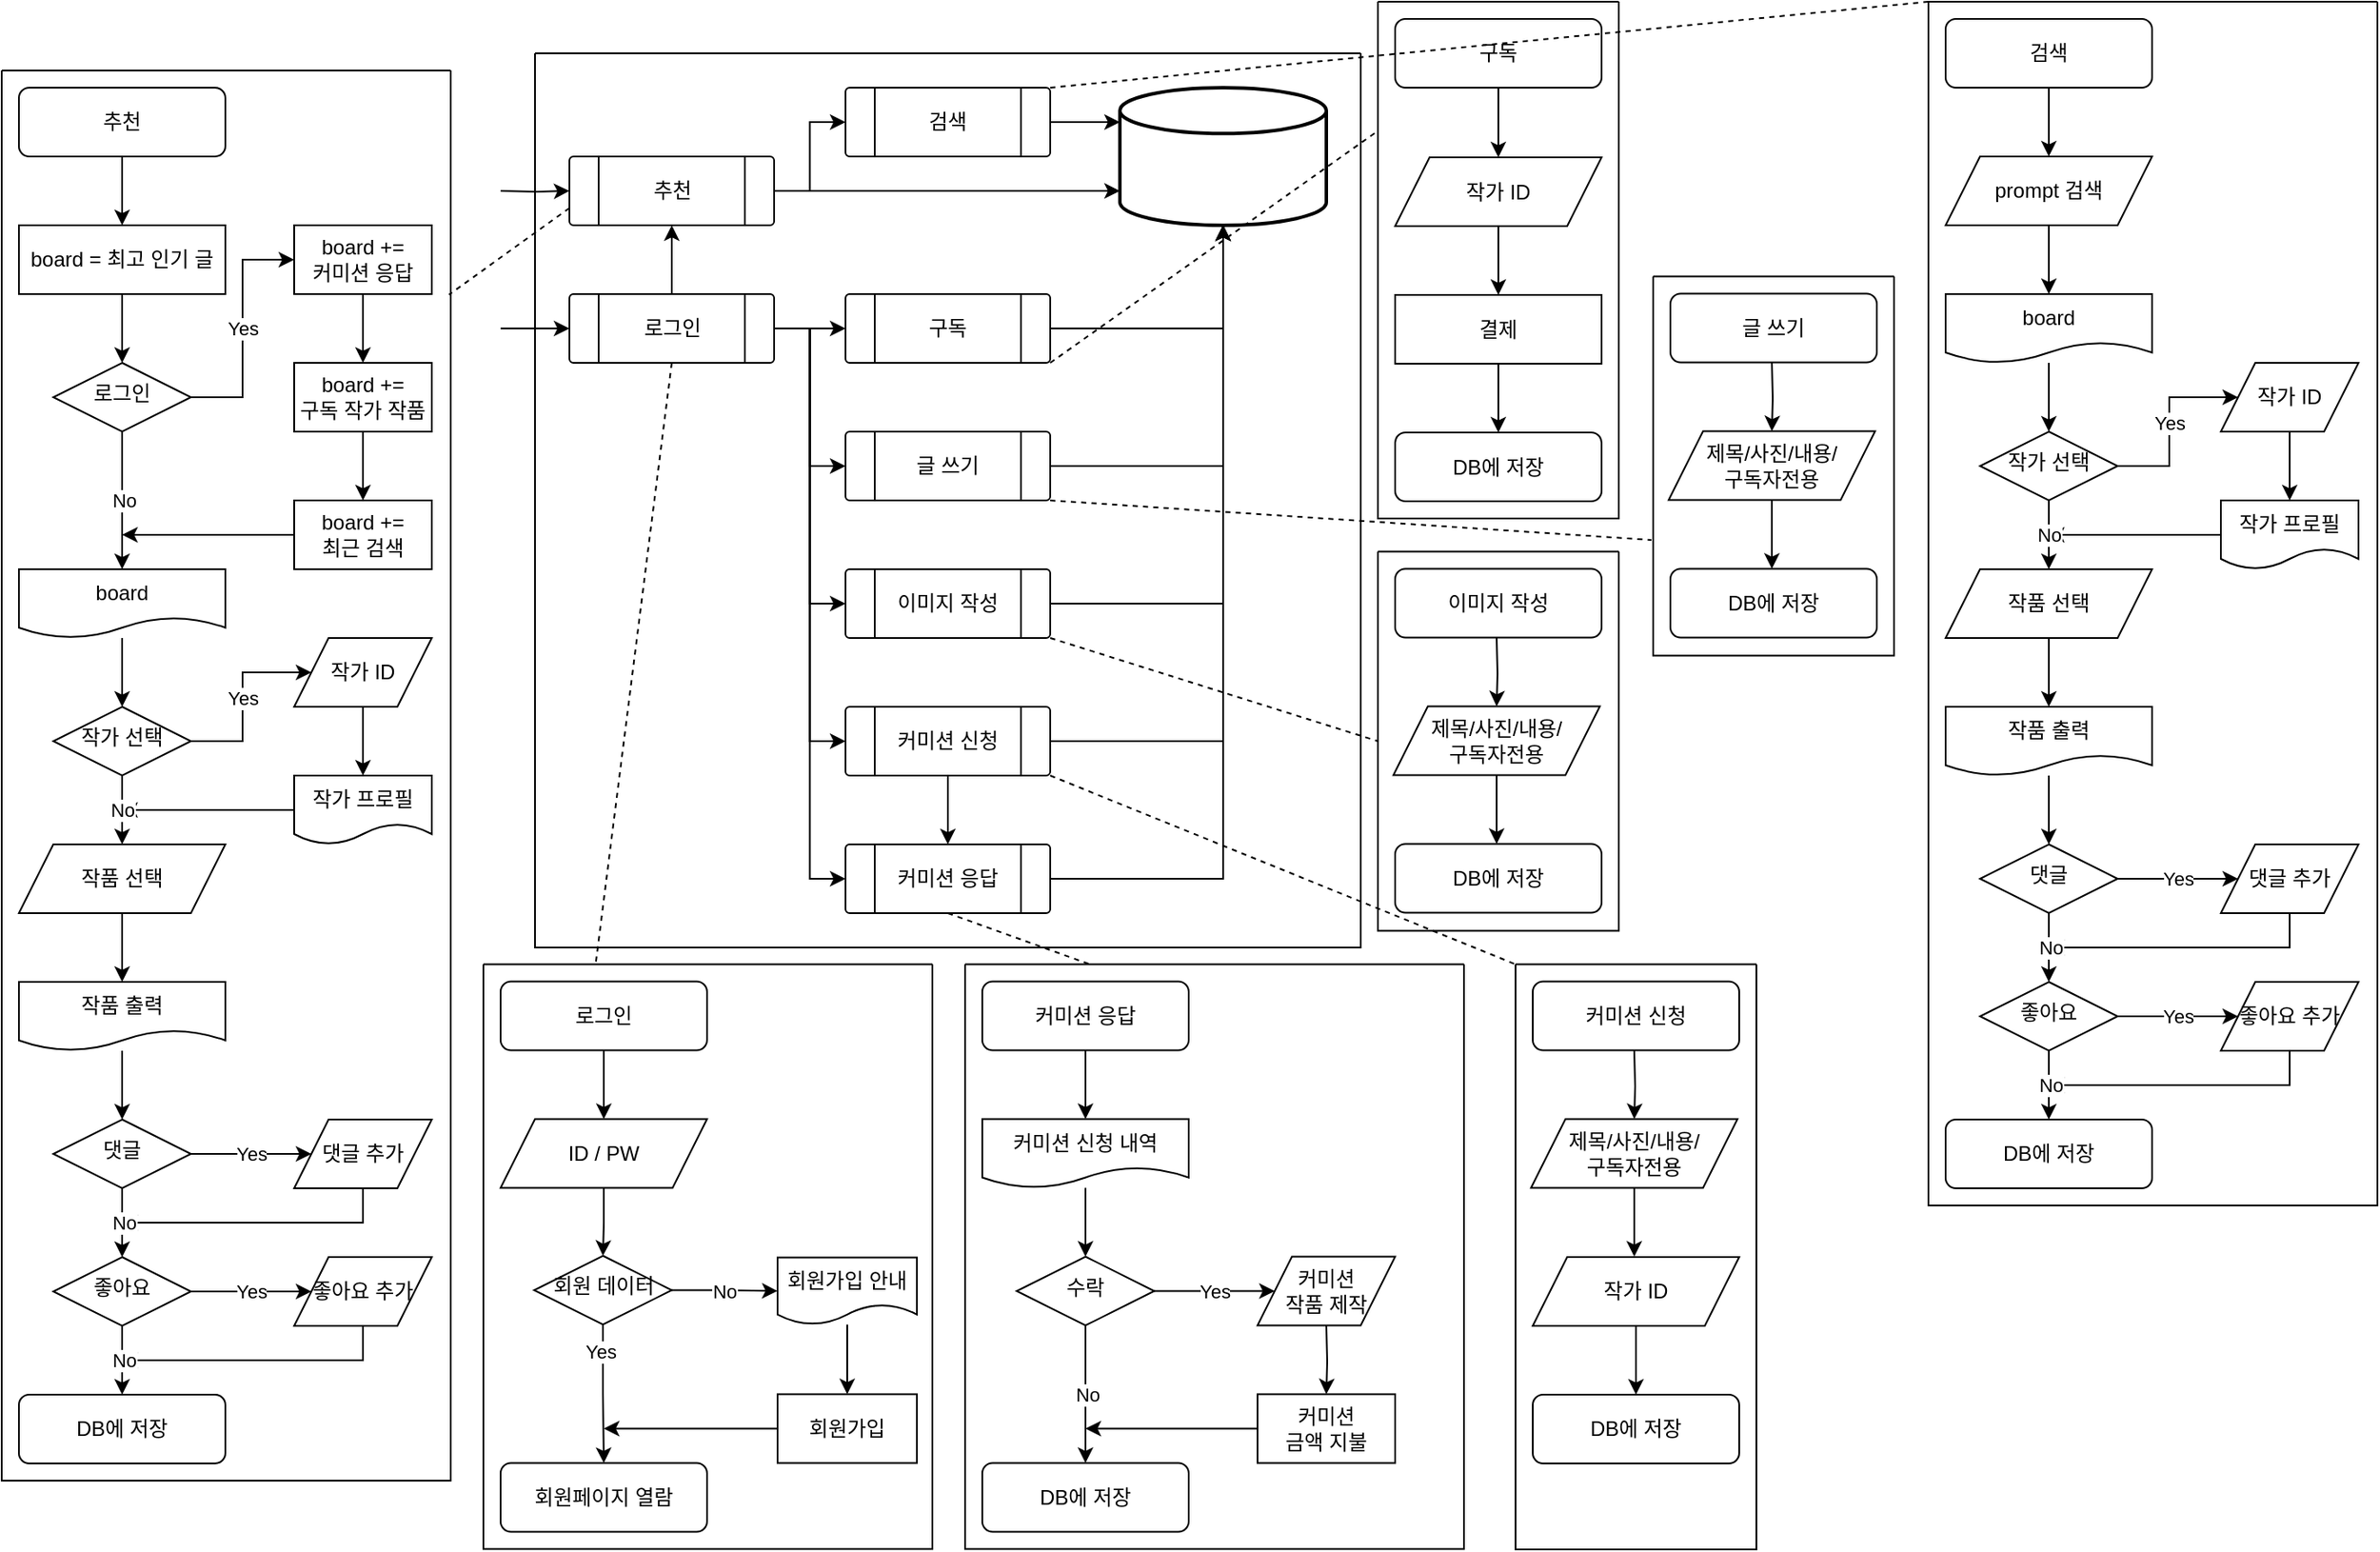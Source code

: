 <mxfile version="21.6.2" type="github">
  <diagram name="Page-1" id="c7558073-3199-34d8-9f00-42111426c3f3">
    <mxGraphModel dx="-404" dy="-124" grid="1" gridSize="10" guides="1" tooltips="1" connect="1" arrows="1" fold="1" page="1" pageScale="1" pageWidth="826" pageHeight="1169" background="none" math="0" shadow="0">
      <root>
        <mxCell id="0" />
        <mxCell id="1" parent="0" />
        <mxCell id="W5FHBdrVrM4bAVWQO_oc-2" value="글 쓰기" style="rounded=1;whiteSpace=wrap;html=1;fontSize=12;glass=0;strokeWidth=1;shadow=0;" vertex="1" parent="1">
          <mxGeometry x="3520" y="1359.75" width="120" height="40" as="geometry" />
        </mxCell>
        <mxCell id="W5FHBdrVrM4bAVWQO_oc-13" value="로그인" style="rounded=1;whiteSpace=wrap;html=1;fontSize=12;glass=0;strokeWidth=1;shadow=0;" vertex="1" parent="1">
          <mxGeometry x="2840" y="1759.75" width="120" height="40" as="geometry" />
        </mxCell>
        <mxCell id="W5FHBdrVrM4bAVWQO_oc-14" style="edgeStyle=orthogonalEdgeStyle;rounded=0;orthogonalLoop=1;jettySize=auto;html=1;entryX=0.5;entryY=0;entryDx=0;entryDy=0;" edge="1" source="W5FHBdrVrM4bAVWQO_oc-17" target="W5FHBdrVrM4bAVWQO_oc-18" parent="1">
          <mxGeometry relative="1" as="geometry">
            <mxPoint x="2890" y="2409.75" as="targetPoint" />
          </mxGeometry>
        </mxCell>
        <mxCell id="W5FHBdrVrM4bAVWQO_oc-15" value="Yes" style="edgeLabel;html=1;align=center;verticalAlign=middle;resizable=0;points=[];" vertex="1" connectable="0" parent="W5FHBdrVrM4bAVWQO_oc-14">
          <mxGeometry x="-0.622" y="-2" relative="1" as="geometry">
            <mxPoint as="offset" />
          </mxGeometry>
        </mxCell>
        <mxCell id="W5FHBdrVrM4bAVWQO_oc-16" value="No" style="edgeStyle=orthogonalEdgeStyle;rounded=0;orthogonalLoop=1;jettySize=auto;html=1;exitX=1;exitY=0.5;exitDx=0;exitDy=0;entryX=0;entryY=0.5;entryDx=0;entryDy=0;" edge="1" source="W5FHBdrVrM4bAVWQO_oc-17" target="W5FHBdrVrM4bAVWQO_oc-26" parent="1">
          <mxGeometry relative="1" as="geometry" />
        </mxCell>
        <mxCell id="W5FHBdrVrM4bAVWQO_oc-17" value="회원 데이터" style="rhombus;whiteSpace=wrap;html=1;shadow=0;fontFamily=Helvetica;fontSize=12;align=center;strokeWidth=1;spacing=6;spacingTop=-4;" vertex="1" parent="1">
          <mxGeometry x="2859.5" y="1919.25" width="80" height="40" as="geometry" />
        </mxCell>
        <mxCell id="W5FHBdrVrM4bAVWQO_oc-18" value="회원페이지 열람" style="rounded=1;whiteSpace=wrap;html=1;fontSize=12;glass=0;strokeWidth=1;shadow=0;" vertex="1" parent="1">
          <mxGeometry x="2840" y="2039.75" width="120" height="40" as="geometry" />
        </mxCell>
        <mxCell id="W5FHBdrVrM4bAVWQO_oc-19" style="edgeStyle=orthogonalEdgeStyle;rounded=0;orthogonalLoop=1;jettySize=auto;html=1;entryX=0.5;entryY=0;entryDx=0;entryDy=0;exitX=0.5;exitY=1;exitDx=0;exitDy=0;" edge="1" source="W5FHBdrVrM4bAVWQO_oc-13" target="W5FHBdrVrM4bAVWQO_oc-21" parent="1">
          <mxGeometry relative="1" as="geometry">
            <mxPoint x="2900" y="1873.75" as="sourcePoint" />
          </mxGeometry>
        </mxCell>
        <mxCell id="W5FHBdrVrM4bAVWQO_oc-20" style="edgeStyle=orthogonalEdgeStyle;rounded=0;orthogonalLoop=1;jettySize=auto;html=1;entryX=0.5;entryY=0;entryDx=0;entryDy=0;" edge="1" source="W5FHBdrVrM4bAVWQO_oc-21" target="W5FHBdrVrM4bAVWQO_oc-17" parent="1">
          <mxGeometry relative="1" as="geometry" />
        </mxCell>
        <mxCell id="W5FHBdrVrM4bAVWQO_oc-21" value="ID / PW" style="shape=parallelogram;perimeter=parallelogramPerimeter;whiteSpace=wrap;html=1;fixedSize=1;" vertex="1" parent="1">
          <mxGeometry x="2840" y="1839.75" width="120" height="40" as="geometry" />
        </mxCell>
        <mxCell id="W5FHBdrVrM4bAVWQO_oc-22" style="edgeStyle=orthogonalEdgeStyle;rounded=0;orthogonalLoop=1;jettySize=auto;html=1;" edge="1" source="W5FHBdrVrM4bAVWQO_oc-23" parent="1">
          <mxGeometry relative="1" as="geometry">
            <mxPoint x="2900" y="2019.75" as="targetPoint" />
          </mxGeometry>
        </mxCell>
        <mxCell id="W5FHBdrVrM4bAVWQO_oc-23" value="회원가입" style="rounded=0;whiteSpace=wrap;html=1;" vertex="1" parent="1">
          <mxGeometry x="3001" y="1999.75" width="81" height="40" as="geometry" />
        </mxCell>
        <mxCell id="W5FHBdrVrM4bAVWQO_oc-25" style="edgeStyle=orthogonalEdgeStyle;rounded=0;orthogonalLoop=1;jettySize=auto;html=1;entryX=0.5;entryY=0;entryDx=0;entryDy=0;" edge="1" source="W5FHBdrVrM4bAVWQO_oc-26" target="W5FHBdrVrM4bAVWQO_oc-23" parent="1">
          <mxGeometry relative="1" as="geometry" />
        </mxCell>
        <mxCell id="W5FHBdrVrM4bAVWQO_oc-26" value="회원가입 안내" style="shape=document;whiteSpace=wrap;html=1;boundedLbl=1;" vertex="1" parent="1">
          <mxGeometry x="3001" y="1920.25" width="81" height="39" as="geometry" />
        </mxCell>
        <mxCell id="W5FHBdrVrM4bAVWQO_oc-27" style="edgeStyle=orthogonalEdgeStyle;rounded=0;orthogonalLoop=1;jettySize=auto;html=1;" edge="1" source="W5FHBdrVrM4bAVWQO_oc-28" parent="1">
          <mxGeometry relative="1" as="geometry">
            <mxPoint x="3180" y="1839.75" as="targetPoint" />
          </mxGeometry>
        </mxCell>
        <mxCell id="W5FHBdrVrM4bAVWQO_oc-28" value="커미션 응답" style="rounded=1;whiteSpace=wrap;html=1;fontSize=12;glass=0;strokeWidth=1;shadow=0;" vertex="1" parent="1">
          <mxGeometry x="3120" y="1759.75" width="120" height="40" as="geometry" />
        </mxCell>
        <mxCell id="W5FHBdrVrM4bAVWQO_oc-39" value="" style="swimlane;whiteSpace=wrap;html=1;startSize=0;" vertex="1" parent="1">
          <mxGeometry x="3510" y="1349.75" width="140" height="220.5" as="geometry" />
        </mxCell>
        <mxCell id="W5FHBdrVrM4bAVWQO_oc-7" style="edgeStyle=orthogonalEdgeStyle;rounded=0;orthogonalLoop=1;jettySize=auto;html=1;entryX=0.5;entryY=0;entryDx=0;entryDy=0;" edge="1" target="W5FHBdrVrM4bAVWQO_oc-9" parent="W5FHBdrVrM4bAVWQO_oc-39">
          <mxGeometry relative="1" as="geometry">
            <mxPoint x="69" y="50" as="sourcePoint" />
          </mxGeometry>
        </mxCell>
        <mxCell id="W5FHBdrVrM4bAVWQO_oc-8" style="edgeStyle=orthogonalEdgeStyle;rounded=0;orthogonalLoop=1;jettySize=auto;html=1;entryX=0.5;entryY=0;entryDx=0;entryDy=0;" edge="1" source="W5FHBdrVrM4bAVWQO_oc-9" parent="W5FHBdrVrM4bAVWQO_oc-39">
          <mxGeometry relative="1" as="geometry">
            <mxPoint x="69" y="170" as="targetPoint" />
          </mxGeometry>
        </mxCell>
        <mxCell id="W5FHBdrVrM4bAVWQO_oc-9" value="제목/사진/내용/&lt;br&gt;구독자전용" style="shape=parallelogram;perimeter=parallelogramPerimeter;whiteSpace=wrap;html=1;fixedSize=1;" vertex="1" parent="W5FHBdrVrM4bAVWQO_oc-39">
          <mxGeometry x="9" y="90" width="120" height="40" as="geometry" />
        </mxCell>
        <mxCell id="W5FHBdrVrM4bAVWQO_oc-6" value="DB에 저장" style="rounded=1;whiteSpace=wrap;html=1;fontSize=12;glass=0;strokeWidth=1;shadow=0;" vertex="1" parent="W5FHBdrVrM4bAVWQO_oc-39">
          <mxGeometry x="10" y="170" width="120" height="40" as="geometry" />
        </mxCell>
        <mxCell id="W5FHBdrVrM4bAVWQO_oc-41" value="" style="swimlane;whiteSpace=wrap;html=1;startSize=0;" vertex="1" parent="1">
          <mxGeometry x="2830" y="1749.75" width="261" height="340" as="geometry" />
        </mxCell>
        <mxCell id="W5FHBdrVrM4bAVWQO_oc-42" value="" style="swimlane;startSize=0;" vertex="1" parent="1">
          <mxGeometry x="3110" y="1749.75" width="290" height="340" as="geometry" />
        </mxCell>
        <mxCell id="W5FHBdrVrM4bAVWQO_oc-31" value="커미션 신청 내역" style="shape=document;whiteSpace=wrap;html=1;boundedLbl=1;" vertex="1" parent="W5FHBdrVrM4bAVWQO_oc-42">
          <mxGeometry x="10" y="90" width="120" height="40" as="geometry" />
        </mxCell>
        <mxCell id="W5FHBdrVrM4bAVWQO_oc-32" value="Yes" style="edgeStyle=orthogonalEdgeStyle;rounded=0;orthogonalLoop=1;jettySize=auto;html=1;entryX=0;entryY=0.5;entryDx=0;entryDy=0;" edge="1" source="W5FHBdrVrM4bAVWQO_oc-34" parent="W5FHBdrVrM4bAVWQO_oc-42" target="W5FHBdrVrM4bAVWQO_oc-186">
          <mxGeometry relative="1" as="geometry">
            <mxPoint x="170" y="190" as="targetPoint" />
          </mxGeometry>
        </mxCell>
        <mxCell id="W5FHBdrVrM4bAVWQO_oc-33" value="No" style="edgeStyle=orthogonalEdgeStyle;rounded=0;orthogonalLoop=1;jettySize=auto;html=1;entryX=0.5;entryY=0;entryDx=0;entryDy=0;" edge="1" source="W5FHBdrVrM4bAVWQO_oc-34" parent="W5FHBdrVrM4bAVWQO_oc-42">
          <mxGeometry relative="1" as="geometry">
            <mxPoint x="70" y="290" as="targetPoint" />
          </mxGeometry>
        </mxCell>
        <mxCell id="W5FHBdrVrM4bAVWQO_oc-34" value="수락" style="rhombus;whiteSpace=wrap;html=1;shadow=0;fontFamily=Helvetica;fontSize=12;align=center;strokeWidth=1;spacing=6;spacingTop=-4;" vertex="1" parent="W5FHBdrVrM4bAVWQO_oc-42">
          <mxGeometry x="30" y="170" width="80" height="40" as="geometry" />
        </mxCell>
        <mxCell id="W5FHBdrVrM4bAVWQO_oc-30" style="edgeStyle=orthogonalEdgeStyle;rounded=0;orthogonalLoop=1;jettySize=auto;html=1;" edge="1" source="W5FHBdrVrM4bAVWQO_oc-31" target="W5FHBdrVrM4bAVWQO_oc-34" parent="W5FHBdrVrM4bAVWQO_oc-42">
          <mxGeometry relative="1" as="geometry" />
        </mxCell>
        <mxCell id="W5FHBdrVrM4bAVWQO_oc-36" style="edgeStyle=orthogonalEdgeStyle;rounded=0;orthogonalLoop=1;jettySize=auto;html=1;" edge="1" source="W5FHBdrVrM4bAVWQO_oc-37" parent="W5FHBdrVrM4bAVWQO_oc-42">
          <mxGeometry relative="1" as="geometry">
            <mxPoint x="70" y="270" as="targetPoint" />
          </mxGeometry>
        </mxCell>
        <mxCell id="W5FHBdrVrM4bAVWQO_oc-37" value="커미션 &lt;br&gt;금액 지불" style="rounded=0;whiteSpace=wrap;html=1;" vertex="1" parent="W5FHBdrVrM4bAVWQO_oc-42">
          <mxGeometry x="170" y="250" width="80" height="40" as="geometry" />
        </mxCell>
        <mxCell id="W5FHBdrVrM4bAVWQO_oc-38" value="DB에 저장" style="rounded=1;whiteSpace=wrap;html=1;fontSize=12;glass=0;strokeWidth=1;shadow=0;" vertex="1" parent="W5FHBdrVrM4bAVWQO_oc-42">
          <mxGeometry x="10" y="290" width="120" height="40" as="geometry" />
        </mxCell>
        <mxCell id="W5FHBdrVrM4bAVWQO_oc-185" style="edgeStyle=orthogonalEdgeStyle;rounded=0;orthogonalLoop=1;jettySize=auto;html=1;entryX=0.5;entryY=0;entryDx=0;entryDy=0;" edge="1" parent="W5FHBdrVrM4bAVWQO_oc-42" target="W5FHBdrVrM4bAVWQO_oc-37">
          <mxGeometry relative="1" as="geometry">
            <mxPoint x="210" y="210" as="sourcePoint" />
          </mxGeometry>
        </mxCell>
        <mxCell id="W5FHBdrVrM4bAVWQO_oc-186" value="커미션 &lt;br&gt;작품 제작" style="shape=parallelogram;perimeter=parallelogramPerimeter;whiteSpace=wrap;html=1;fixedSize=1;" vertex="1" parent="W5FHBdrVrM4bAVWQO_oc-42">
          <mxGeometry x="170" y="170" width="80" height="40" as="geometry" />
        </mxCell>
        <mxCell id="W5FHBdrVrM4bAVWQO_oc-110" value="구독" style="rounded=1;whiteSpace=wrap;html=1;fontSize=12;glass=0;strokeWidth=1;shadow=0;" vertex="1" parent="1">
          <mxGeometry x="3360" y="1200" width="120" height="40" as="geometry" />
        </mxCell>
        <mxCell id="W5FHBdrVrM4bAVWQO_oc-115" style="edgeStyle=orthogonalEdgeStyle;rounded=0;orthogonalLoop=1;jettySize=auto;html=1;entryX=0.5;entryY=0;entryDx=0;entryDy=0;exitX=0.5;exitY=1;exitDx=0;exitDy=0;" edge="1" target="W5FHBdrVrM4bAVWQO_oc-114" parent="1" source="W5FHBdrVrM4bAVWQO_oc-110">
          <mxGeometry relative="1" as="geometry">
            <mxPoint x="3420" y="1320" as="sourcePoint" />
          </mxGeometry>
        </mxCell>
        <mxCell id="W5FHBdrVrM4bAVWQO_oc-118" value="" style="swimlane;whiteSpace=wrap;html=1;startSize=0;" vertex="1" parent="1">
          <mxGeometry x="3350" y="1190" width="140" height="300.5" as="geometry" />
        </mxCell>
        <mxCell id="W5FHBdrVrM4bAVWQO_oc-111" value="DB에 저장" style="rounded=1;whiteSpace=wrap;html=1;fontSize=12;glass=0;strokeWidth=1;shadow=0;" vertex="1" parent="W5FHBdrVrM4bAVWQO_oc-118">
          <mxGeometry x="10" y="250.5" width="120" height="40" as="geometry" />
        </mxCell>
        <mxCell id="W5FHBdrVrM4bAVWQO_oc-113" style="edgeStyle=orthogonalEdgeStyle;rounded=0;orthogonalLoop=1;jettySize=auto;html=1;entryX=0.5;entryY=0;entryDx=0;entryDy=0;" edge="1" source="W5FHBdrVrM4bAVWQO_oc-114" parent="W5FHBdrVrM4bAVWQO_oc-118">
          <mxGeometry relative="1" as="geometry">
            <mxPoint x="70" y="170.5" as="targetPoint" />
          </mxGeometry>
        </mxCell>
        <mxCell id="W5FHBdrVrM4bAVWQO_oc-114" value="작가 ID" style="shape=parallelogram;perimeter=parallelogramPerimeter;whiteSpace=wrap;html=1;fixedSize=1;" vertex="1" parent="W5FHBdrVrM4bAVWQO_oc-118">
          <mxGeometry x="10" y="90.5" width="120" height="40" as="geometry" />
        </mxCell>
        <mxCell id="W5FHBdrVrM4bAVWQO_oc-116" style="edgeStyle=orthogonalEdgeStyle;rounded=0;orthogonalLoop=1;jettySize=auto;html=1;" edge="1" source="W5FHBdrVrM4bAVWQO_oc-117" target="W5FHBdrVrM4bAVWQO_oc-111" parent="W5FHBdrVrM4bAVWQO_oc-118">
          <mxGeometry relative="1" as="geometry" />
        </mxCell>
        <mxCell id="W5FHBdrVrM4bAVWQO_oc-117" value="결제" style="rounded=0;whiteSpace=wrap;html=1;" vertex="1" parent="W5FHBdrVrM4bAVWQO_oc-118">
          <mxGeometry x="10" y="170.5" width="120" height="40" as="geometry" />
        </mxCell>
        <mxCell id="W5FHBdrVrM4bAVWQO_oc-135" value="" style="swimlane;startSize=0;" vertex="1" parent="1">
          <mxGeometry x="2860" y="1220" width="480" height="520" as="geometry" />
        </mxCell>
        <mxCell id="W5FHBdrVrM4bAVWQO_oc-126" value="커미션 응답" style="verticalLabelPosition=middle;verticalAlign=middle;html=1;shape=process;whiteSpace=wrap;rounded=1;size=0.14;arcSize=6;labelPosition=center;align=center;" vertex="1" parent="W5FHBdrVrM4bAVWQO_oc-135">
          <mxGeometry x="180.5" y="460" width="119" height="40" as="geometry" />
        </mxCell>
        <mxCell id="W5FHBdrVrM4bAVWQO_oc-163" style="edgeStyle=orthogonalEdgeStyle;rounded=0;orthogonalLoop=1;jettySize=auto;html=1;entryX=0.5;entryY=0;entryDx=0;entryDy=0;" edge="1" parent="W5FHBdrVrM4bAVWQO_oc-135" source="W5FHBdrVrM4bAVWQO_oc-161" target="W5FHBdrVrM4bAVWQO_oc-126">
          <mxGeometry relative="1" as="geometry" />
        </mxCell>
        <mxCell id="W5FHBdrVrM4bAVWQO_oc-161" value="커미션 신청" style="verticalLabelPosition=middle;verticalAlign=middle;html=1;shape=process;whiteSpace=wrap;rounded=1;size=0.14;arcSize=6;labelPosition=center;align=center;" vertex="1" parent="W5FHBdrVrM4bAVWQO_oc-135">
          <mxGeometry x="180.5" y="380" width="119" height="40" as="geometry" />
        </mxCell>
        <mxCell id="W5FHBdrVrM4bAVWQO_oc-121" value="구독" style="verticalLabelPosition=middle;verticalAlign=middle;html=1;shape=process;whiteSpace=wrap;rounded=1;size=0.14;arcSize=6;labelPosition=center;align=center;" vertex="1" parent="W5FHBdrVrM4bAVWQO_oc-135">
          <mxGeometry x="180.5" y="140" width="119" height="40" as="geometry" />
        </mxCell>
        <mxCell id="W5FHBdrVrM4bAVWQO_oc-124" value="글 쓰기" style="verticalLabelPosition=middle;verticalAlign=middle;html=1;shape=process;whiteSpace=wrap;rounded=1;size=0.14;arcSize=6;labelPosition=center;align=center;" vertex="1" parent="W5FHBdrVrM4bAVWQO_oc-135">
          <mxGeometry x="180.5" y="220" width="119" height="40" as="geometry" />
        </mxCell>
        <mxCell id="W5FHBdrVrM4bAVWQO_oc-172" value="이미지 작성" style="verticalLabelPosition=middle;verticalAlign=middle;html=1;shape=process;whiteSpace=wrap;rounded=1;size=0.14;arcSize=6;labelPosition=center;align=center;" vertex="1" parent="W5FHBdrVrM4bAVWQO_oc-135">
          <mxGeometry x="180.5" y="300" width="119" height="40" as="geometry" />
        </mxCell>
        <mxCell id="W5FHBdrVrM4bAVWQO_oc-133" value="" style="strokeWidth=2;html=1;shape=mxgraph.flowchart.database;whiteSpace=wrap;" vertex="1" parent="W5FHBdrVrM4bAVWQO_oc-135">
          <mxGeometry x="340" y="20" width="120" height="80" as="geometry" />
        </mxCell>
        <mxCell id="W5FHBdrVrM4bAVWQO_oc-120" style="edgeStyle=orthogonalEdgeStyle;rounded=0;orthogonalLoop=1;jettySize=auto;html=1;" edge="1" source="W5FHBdrVrM4bAVWQO_oc-121" target="W5FHBdrVrM4bAVWQO_oc-133" parent="W5FHBdrVrM4bAVWQO_oc-135">
          <mxGeometry relative="1" as="geometry">
            <mxPoint x="520" y="100" as="targetPoint" />
          </mxGeometry>
        </mxCell>
        <mxCell id="W5FHBdrVrM4bAVWQO_oc-164" style="edgeStyle=orthogonalEdgeStyle;rounded=0;orthogonalLoop=1;jettySize=auto;html=1;" edge="1" parent="W5FHBdrVrM4bAVWQO_oc-135" source="W5FHBdrVrM4bAVWQO_oc-161" target="W5FHBdrVrM4bAVWQO_oc-133">
          <mxGeometry relative="1" as="geometry">
            <mxPoint x="520" y="100" as="targetPoint" />
          </mxGeometry>
        </mxCell>
        <mxCell id="W5FHBdrVrM4bAVWQO_oc-174" style="edgeStyle=orthogonalEdgeStyle;rounded=0;orthogonalLoop=1;jettySize=auto;html=1;" edge="1" parent="W5FHBdrVrM4bAVWQO_oc-135" source="W5FHBdrVrM4bAVWQO_oc-172" target="W5FHBdrVrM4bAVWQO_oc-133">
          <mxGeometry relative="1" as="geometry">
            <mxPoint x="520" y="100" as="targetPoint" />
          </mxGeometry>
        </mxCell>
        <mxCell id="W5FHBdrVrM4bAVWQO_oc-123" style="edgeStyle=orthogonalEdgeStyle;rounded=0;orthogonalLoop=1;jettySize=auto;html=1;" edge="1" source="W5FHBdrVrM4bAVWQO_oc-124" parent="W5FHBdrVrM4bAVWQO_oc-135" target="W5FHBdrVrM4bAVWQO_oc-133">
          <mxGeometry relative="1" as="geometry">
            <mxPoint x="520" y="100" as="targetPoint" />
          </mxGeometry>
        </mxCell>
        <mxCell id="W5FHBdrVrM4bAVWQO_oc-125" style="edgeStyle=orthogonalEdgeStyle;rounded=0;orthogonalLoop=1;jettySize=auto;html=1;" edge="1" source="W5FHBdrVrM4bAVWQO_oc-126" parent="W5FHBdrVrM4bAVWQO_oc-135" target="W5FHBdrVrM4bAVWQO_oc-133">
          <mxGeometry relative="1" as="geometry">
            <mxPoint x="520" y="100" as="targetPoint" />
          </mxGeometry>
        </mxCell>
        <mxCell id="W5FHBdrVrM4bAVWQO_oc-109" value="로그인" style="verticalLabelPosition=middle;verticalAlign=middle;html=1;shape=process;whiteSpace=wrap;rounded=1;size=0.14;arcSize=6;labelPosition=center;align=center;" vertex="1" parent="W5FHBdrVrM4bAVWQO_oc-135">
          <mxGeometry x="20" y="140" width="119" height="40" as="geometry" />
        </mxCell>
        <mxCell id="W5FHBdrVrM4bAVWQO_oc-105" style="edgeStyle=orthogonalEdgeStyle;rounded=0;orthogonalLoop=1;jettySize=auto;html=1;entryX=0;entryY=0.5;entryDx=0;entryDy=0;" edge="1" source="W5FHBdrVrM4bAVWQO_oc-109" target="W5FHBdrVrM4bAVWQO_oc-121" parent="W5FHBdrVrM4bAVWQO_oc-135">
          <mxGeometry relative="1" as="geometry" />
        </mxCell>
        <mxCell id="W5FHBdrVrM4bAVWQO_oc-106" style="edgeStyle=orthogonalEdgeStyle;rounded=0;orthogonalLoop=1;jettySize=auto;html=1;entryX=0;entryY=0.5;entryDx=0;entryDy=0;" edge="1" source="W5FHBdrVrM4bAVWQO_oc-109" target="W5FHBdrVrM4bAVWQO_oc-124" parent="W5FHBdrVrM4bAVWQO_oc-135">
          <mxGeometry relative="1" as="geometry" />
        </mxCell>
        <mxCell id="W5FHBdrVrM4bAVWQO_oc-107" style="edgeStyle=orthogonalEdgeStyle;rounded=0;orthogonalLoop=1;jettySize=auto;html=1;entryX=0;entryY=0.5;entryDx=0;entryDy=0;" edge="1" source="W5FHBdrVrM4bAVWQO_oc-109" target="W5FHBdrVrM4bAVWQO_oc-126" parent="W5FHBdrVrM4bAVWQO_oc-135">
          <mxGeometry relative="1" as="geometry" />
        </mxCell>
        <mxCell id="W5FHBdrVrM4bAVWQO_oc-162" style="edgeStyle=orthogonalEdgeStyle;rounded=0;orthogonalLoop=1;jettySize=auto;html=1;entryX=0;entryY=0.5;entryDx=0;entryDy=0;exitX=1;exitY=0.5;exitDx=0;exitDy=0;" edge="1" parent="W5FHBdrVrM4bAVWQO_oc-135" source="W5FHBdrVrM4bAVWQO_oc-109" target="W5FHBdrVrM4bAVWQO_oc-161">
          <mxGeometry relative="1" as="geometry">
            <mxPoint x="149" y="130" as="sourcePoint" />
            <mxPoint x="190" y="210" as="targetPoint" />
          </mxGeometry>
        </mxCell>
        <mxCell id="W5FHBdrVrM4bAVWQO_oc-173" style="edgeStyle=orthogonalEdgeStyle;rounded=0;orthogonalLoop=1;jettySize=auto;html=1;entryX=0;entryY=0.5;entryDx=0;entryDy=0;" edge="1" parent="W5FHBdrVrM4bAVWQO_oc-135" source="W5FHBdrVrM4bAVWQO_oc-109" target="W5FHBdrVrM4bAVWQO_oc-172">
          <mxGeometry relative="1" as="geometry" />
        </mxCell>
        <mxCell id="W5FHBdrVrM4bAVWQO_oc-192" style="edgeStyle=orthogonalEdgeStyle;rounded=0;orthogonalLoop=1;jettySize=auto;html=1;entryX=0;entryY=0.5;entryDx=0;entryDy=0;" edge="1" parent="W5FHBdrVrM4bAVWQO_oc-135" source="W5FHBdrVrM4bAVWQO_oc-128" target="W5FHBdrVrM4bAVWQO_oc-189">
          <mxGeometry relative="1" as="geometry" />
        </mxCell>
        <mxCell id="W5FHBdrVrM4bAVWQO_oc-128" value="추천" style="verticalLabelPosition=middle;verticalAlign=middle;html=1;shape=process;whiteSpace=wrap;rounded=1;size=0.14;arcSize=6;labelPosition=center;align=center;" vertex="1" parent="W5FHBdrVrM4bAVWQO_oc-135">
          <mxGeometry x="20" y="60" width="119" height="40" as="geometry" />
        </mxCell>
        <mxCell id="W5FHBdrVrM4bAVWQO_oc-134" style="edgeStyle=orthogonalEdgeStyle;rounded=0;orthogonalLoop=1;jettySize=auto;html=1;entryX=0;entryY=0.5;entryDx=0;entryDy=0;" edge="1" target="W5FHBdrVrM4bAVWQO_oc-128" parent="W5FHBdrVrM4bAVWQO_oc-135">
          <mxGeometry relative="1" as="geometry">
            <mxPoint x="-20" y="80" as="sourcePoint" />
            <mxPoint x="30" y="170" as="targetPoint" />
          </mxGeometry>
        </mxCell>
        <mxCell id="W5FHBdrVrM4bAVWQO_oc-108" style="edgeStyle=orthogonalEdgeStyle;rounded=0;orthogonalLoop=1;jettySize=auto;html=1;entryX=0.5;entryY=1;entryDx=0;entryDy=0;" edge="1" source="W5FHBdrVrM4bAVWQO_oc-109" target="W5FHBdrVrM4bAVWQO_oc-128" parent="W5FHBdrVrM4bAVWQO_oc-135">
          <mxGeometry relative="1" as="geometry" />
        </mxCell>
        <mxCell id="W5FHBdrVrM4bAVWQO_oc-127" style="edgeStyle=orthogonalEdgeStyle;rounded=0;orthogonalLoop=1;jettySize=auto;html=1;" edge="1" source="W5FHBdrVrM4bAVWQO_oc-128" target="W5FHBdrVrM4bAVWQO_oc-133" parent="W5FHBdrVrM4bAVWQO_oc-135">
          <mxGeometry relative="1" as="geometry">
            <mxPoint x="79.5" y="100" as="sourcePoint" />
            <mxPoint x="460" y="80" as="targetPoint" />
            <Array as="points">
              <mxPoint x="290" y="80" />
              <mxPoint x="290" y="80" />
            </Array>
          </mxGeometry>
        </mxCell>
        <mxCell id="W5FHBdrVrM4bAVWQO_oc-188" style="rounded=0;orthogonalLoop=1;jettySize=auto;html=1;" edge="1" parent="W5FHBdrVrM4bAVWQO_oc-135">
          <mxGeometry relative="1" as="geometry">
            <mxPoint x="-20" y="160" as="sourcePoint" />
            <mxPoint x="20" y="160" as="targetPoint" />
          </mxGeometry>
        </mxCell>
        <mxCell id="W5FHBdrVrM4bAVWQO_oc-191" style="edgeStyle=orthogonalEdgeStyle;rounded=0;orthogonalLoop=1;jettySize=auto;html=1;" edge="1" parent="W5FHBdrVrM4bAVWQO_oc-135" source="W5FHBdrVrM4bAVWQO_oc-189" target="W5FHBdrVrM4bAVWQO_oc-133">
          <mxGeometry relative="1" as="geometry">
            <Array as="points">
              <mxPoint x="420" y="40" />
              <mxPoint x="420" y="40" />
            </Array>
          </mxGeometry>
        </mxCell>
        <mxCell id="W5FHBdrVrM4bAVWQO_oc-189" value="검색" style="verticalLabelPosition=middle;verticalAlign=middle;html=1;shape=process;whiteSpace=wrap;rounded=1;size=0.14;arcSize=6;labelPosition=center;align=center;" vertex="1" parent="W5FHBdrVrM4bAVWQO_oc-135">
          <mxGeometry x="180.5" y="20" width="119" height="40" as="geometry" />
        </mxCell>
        <mxCell id="W5FHBdrVrM4bAVWQO_oc-137" value="" style="endArrow=none;dashed=1;html=1;rounded=0;entryX=0.25;entryY=0;entryDx=0;entryDy=0;exitX=0.5;exitY=1;exitDx=0;exitDy=0;" edge="1" source="W5FHBdrVrM4bAVWQO_oc-109" target="W5FHBdrVrM4bAVWQO_oc-41" parent="1">
          <mxGeometry width="50" height="50" relative="1" as="geometry">
            <mxPoint x="3730" y="1611" as="sourcePoint" />
            <mxPoint x="3000.5" y="1710" as="targetPoint" />
          </mxGeometry>
        </mxCell>
        <mxCell id="W5FHBdrVrM4bAVWQO_oc-138" value="" style="endArrow=none;dashed=1;html=1;rounded=0;entryX=0;entryY=0.25;entryDx=0;entryDy=0;exitX=1;exitY=1;exitDx=0;exitDy=0;" edge="1" source="W5FHBdrVrM4bAVWQO_oc-121" target="W5FHBdrVrM4bAVWQO_oc-118" parent="1">
          <mxGeometry width="50" height="50" relative="1" as="geometry">
            <mxPoint x="3269" y="1711" as="sourcePoint" />
            <mxPoint x="3311" y="1560" as="targetPoint" />
          </mxGeometry>
        </mxCell>
        <mxCell id="W5FHBdrVrM4bAVWQO_oc-139" value="" style="endArrow=none;dashed=1;html=1;rounded=0;entryX=0.25;entryY=0;entryDx=0;entryDy=0;exitX=0.5;exitY=1;exitDx=0;exitDy=0;" edge="1" source="W5FHBdrVrM4bAVWQO_oc-126" target="W5FHBdrVrM4bAVWQO_oc-42" parent="1">
          <mxGeometry width="50" height="50" relative="1" as="geometry">
            <mxPoint x="3090" y="1490" as="sourcePoint" />
            <mxPoint x="3222.5" y="1710" as="targetPoint" />
          </mxGeometry>
        </mxCell>
        <mxCell id="W5FHBdrVrM4bAVWQO_oc-140" value="" style="endArrow=none;dashed=1;html=1;rounded=0;entryX=-0.007;entryY=0.695;entryDx=0;entryDy=0;exitX=1;exitY=1;exitDx=0;exitDy=0;entryPerimeter=0;" edge="1" source="W5FHBdrVrM4bAVWQO_oc-124" target="W5FHBdrVrM4bAVWQO_oc-39" parent="1">
          <mxGeometry width="50" height="50" relative="1" as="geometry">
            <mxPoint x="3250" y="1690" as="sourcePoint" />
            <mxPoint x="3245" y="1780" as="targetPoint" />
          </mxGeometry>
        </mxCell>
        <mxCell id="W5FHBdrVrM4bAVWQO_oc-141" value="" style="endArrow=none;dashed=1;html=1;rounded=0;exitX=0;exitY=0.75;exitDx=0;exitDy=0;entryX=0.996;entryY=0.159;entryDx=0;entryDy=0;entryPerimeter=0;" edge="1" source="W5FHBdrVrM4bAVWQO_oc-128" target="W5FHBdrVrM4bAVWQO_oc-63" parent="1">
          <mxGeometry width="50" height="50" relative="1" as="geometry">
            <mxPoint x="3090" y="1530" as="sourcePoint" />
            <mxPoint x="2991" y="1780" as="targetPoint" />
          </mxGeometry>
        </mxCell>
        <mxCell id="W5FHBdrVrM4bAVWQO_oc-46" value="추천" style="rounded=1;whiteSpace=wrap;html=1;fontSize=12;glass=0;strokeWidth=1;shadow=0;" vertex="1" parent="1">
          <mxGeometry x="2560" y="1240" width="120" height="40" as="geometry" />
        </mxCell>
        <mxCell id="W5FHBdrVrM4bAVWQO_oc-47" value="작가 선택" style="rhombus;whiteSpace=wrap;html=1;shadow=0;fontFamily=Helvetica;fontSize=12;align=center;strokeWidth=1;spacing=6;spacingTop=-4;" vertex="1" parent="1">
          <mxGeometry x="2580" y="1600" width="80" height="40" as="geometry" />
        </mxCell>
        <mxCell id="W5FHBdrVrM4bAVWQO_oc-48" value="board +=&lt;br&gt;커미션 응답" style="rounded=0;whiteSpace=wrap;html=1;" vertex="1" parent="1">
          <mxGeometry x="2720" y="1320" width="80" height="40" as="geometry" />
        </mxCell>
        <mxCell id="W5FHBdrVrM4bAVWQO_oc-49" value="" style="edgeStyle=orthogonalEdgeStyle;rounded=0;orthogonalLoop=1;jettySize=auto;html=1;entryX=0.5;entryY=0;entryDx=0;entryDy=0;exitX=0.5;exitY=1;exitDx=0;exitDy=0;" edge="1" parent="1" source="W5FHBdrVrM4bAVWQO_oc-46" target="W5FHBdrVrM4bAVWQO_oc-50">
          <mxGeometry relative="1" as="geometry">
            <mxPoint x="2620" y="1280" as="sourcePoint" />
            <mxPoint x="2620" y="1400" as="targetPoint" />
          </mxGeometry>
        </mxCell>
        <mxCell id="W5FHBdrVrM4bAVWQO_oc-50" value="board = 최고 인기 글" style="rounded=0;whiteSpace=wrap;html=1;" vertex="1" parent="1">
          <mxGeometry x="2560" y="1320" width="120" height="40" as="geometry" />
        </mxCell>
        <mxCell id="W5FHBdrVrM4bAVWQO_oc-51" value="Yes" style="edgeStyle=orthogonalEdgeStyle;rounded=0;orthogonalLoop=1;jettySize=auto;html=1;entryX=0;entryY=0.5;entryDx=0;entryDy=0;" edge="1" parent="1" source="W5FHBdrVrM4bAVWQO_oc-53" target="W5FHBdrVrM4bAVWQO_oc-48">
          <mxGeometry relative="1" as="geometry" />
        </mxCell>
        <mxCell id="W5FHBdrVrM4bAVWQO_oc-52" value="No" style="edgeStyle=orthogonalEdgeStyle;rounded=0;orthogonalLoop=1;jettySize=auto;html=1;" edge="1" parent="1" source="W5FHBdrVrM4bAVWQO_oc-53">
          <mxGeometry relative="1" as="geometry">
            <mxPoint x="2620" y="1520" as="targetPoint" />
          </mxGeometry>
        </mxCell>
        <mxCell id="W5FHBdrVrM4bAVWQO_oc-53" value="로그인" style="rhombus;whiteSpace=wrap;html=1;shadow=0;fontFamily=Helvetica;fontSize=12;align=center;strokeWidth=1;spacing=6;spacingTop=-4;" vertex="1" parent="1">
          <mxGeometry x="2580" y="1400" width="80" height="40" as="geometry" />
        </mxCell>
        <mxCell id="W5FHBdrVrM4bAVWQO_oc-54" style="edgeStyle=orthogonalEdgeStyle;rounded=0;orthogonalLoop=1;jettySize=auto;html=1;entryX=0.5;entryY=0;entryDx=0;entryDy=0;" edge="1" parent="1" source="W5FHBdrVrM4bAVWQO_oc-50" target="W5FHBdrVrM4bAVWQO_oc-53">
          <mxGeometry relative="1" as="geometry" />
        </mxCell>
        <mxCell id="W5FHBdrVrM4bAVWQO_oc-55" style="edgeStyle=orthogonalEdgeStyle;rounded=0;orthogonalLoop=1;jettySize=auto;html=1;" edge="1" parent="1" source="W5FHBdrVrM4bAVWQO_oc-56">
          <mxGeometry relative="1" as="geometry">
            <mxPoint x="2620" y="1500" as="targetPoint" />
          </mxGeometry>
        </mxCell>
        <mxCell id="W5FHBdrVrM4bAVWQO_oc-56" value="board += &lt;br&gt;최근 검색" style="rounded=0;whiteSpace=wrap;html=1;" vertex="1" parent="1">
          <mxGeometry x="2720" y="1480" width="80" height="40" as="geometry" />
        </mxCell>
        <mxCell id="W5FHBdrVrM4bAVWQO_oc-57" style="edgeStyle=orthogonalEdgeStyle;rounded=0;orthogonalLoop=1;jettySize=auto;html=1;entryX=0.5;entryY=0;entryDx=0;entryDy=0;" edge="1" parent="1" source="W5FHBdrVrM4bAVWQO_oc-58" target="W5FHBdrVrM4bAVWQO_oc-47">
          <mxGeometry relative="1" as="geometry" />
        </mxCell>
        <mxCell id="W5FHBdrVrM4bAVWQO_oc-58" value="board" style="shape=document;whiteSpace=wrap;html=1;boundedLbl=1;" vertex="1" parent="1">
          <mxGeometry x="2560" y="1520" width="120" height="40" as="geometry" />
        </mxCell>
        <mxCell id="W5FHBdrVrM4bAVWQO_oc-59" style="edgeStyle=orthogonalEdgeStyle;rounded=0;orthogonalLoop=1;jettySize=auto;html=1;" edge="1" parent="1" source="W5FHBdrVrM4bAVWQO_oc-65">
          <mxGeometry relative="1" as="geometry">
            <mxPoint x="2620" y="1660" as="targetPoint" />
          </mxGeometry>
        </mxCell>
        <mxCell id="W5FHBdrVrM4bAVWQO_oc-60" value="" style="edgeStyle=orthogonalEdgeStyle;rounded=0;orthogonalLoop=1;jettySize=auto;html=1;" edge="1" parent="1" source="W5FHBdrVrM4bAVWQO_oc-48" target="W5FHBdrVrM4bAVWQO_oc-61">
          <mxGeometry relative="1" as="geometry">
            <mxPoint x="2760" y="1360" as="sourcePoint" />
            <mxPoint x="2760" y="1480" as="targetPoint" />
          </mxGeometry>
        </mxCell>
        <mxCell id="W5FHBdrVrM4bAVWQO_oc-61" value="board +=&lt;br&gt;구독 작가 작품" style="rounded=0;whiteSpace=wrap;html=1;" vertex="1" parent="1">
          <mxGeometry x="2720" y="1400" width="80" height="40" as="geometry" />
        </mxCell>
        <mxCell id="W5FHBdrVrM4bAVWQO_oc-62" style="edgeStyle=orthogonalEdgeStyle;rounded=0;orthogonalLoop=1;jettySize=auto;html=1;" edge="1" parent="1" source="W5FHBdrVrM4bAVWQO_oc-61" target="W5FHBdrVrM4bAVWQO_oc-56">
          <mxGeometry relative="1" as="geometry" />
        </mxCell>
        <mxCell id="W5FHBdrVrM4bAVWQO_oc-63" value="" style="swimlane;whiteSpace=wrap;html=1;startSize=0;" vertex="1" parent="1">
          <mxGeometry x="2550" y="1230" width="261" height="820" as="geometry" />
        </mxCell>
        <mxCell id="W5FHBdrVrM4bAVWQO_oc-64" value="작가 ID" style="shape=parallelogram;perimeter=parallelogramPerimeter;whiteSpace=wrap;html=1;fixedSize=1;" vertex="1" parent="W5FHBdrVrM4bAVWQO_oc-63">
          <mxGeometry x="170" y="330" width="80" height="40" as="geometry" />
        </mxCell>
        <mxCell id="W5FHBdrVrM4bAVWQO_oc-65" value="작가 프로필" style="shape=document;whiteSpace=wrap;html=1;boundedLbl=1;" vertex="1" parent="W5FHBdrVrM4bAVWQO_oc-63">
          <mxGeometry x="170" y="410" width="80" height="40" as="geometry" />
        </mxCell>
        <mxCell id="W5FHBdrVrM4bAVWQO_oc-66" style="edgeStyle=orthogonalEdgeStyle;rounded=0;orthogonalLoop=1;jettySize=auto;html=1;entryX=0.5;entryY=0;entryDx=0;entryDy=0;" edge="1" parent="W5FHBdrVrM4bAVWQO_oc-63" source="W5FHBdrVrM4bAVWQO_oc-64" target="W5FHBdrVrM4bAVWQO_oc-65">
          <mxGeometry relative="1" as="geometry" />
        </mxCell>
        <mxCell id="W5FHBdrVrM4bAVWQO_oc-67" value="작품 선택" style="shape=parallelogram;perimeter=parallelogramPerimeter;whiteSpace=wrap;html=1;fixedSize=1;" vertex="1" parent="W5FHBdrVrM4bAVWQO_oc-63">
          <mxGeometry x="10" y="450" width="120" height="40" as="geometry" />
        </mxCell>
        <mxCell id="W5FHBdrVrM4bAVWQO_oc-69" value="작품 출력" style="shape=document;whiteSpace=wrap;html=1;boundedLbl=1;" vertex="1" parent="W5FHBdrVrM4bAVWQO_oc-63">
          <mxGeometry x="10" y="530" width="120" height="40" as="geometry" />
        </mxCell>
        <mxCell id="W5FHBdrVrM4bAVWQO_oc-70" style="edgeStyle=orthogonalEdgeStyle;rounded=0;orthogonalLoop=1;jettySize=auto;html=1;entryX=0.5;entryY=0;entryDx=0;entryDy=0;" edge="1" parent="W5FHBdrVrM4bAVWQO_oc-63" source="W5FHBdrVrM4bAVWQO_oc-67" target="W5FHBdrVrM4bAVWQO_oc-69">
          <mxGeometry relative="1" as="geometry" />
        </mxCell>
        <mxCell id="W5FHBdrVrM4bAVWQO_oc-71" value="" style="edgeStyle=orthogonalEdgeStyle;rounded=0;orthogonalLoop=1;jettySize=auto;html=1;entryX=0.5;entryY=0;entryDx=0;entryDy=0;" edge="1" parent="W5FHBdrVrM4bAVWQO_oc-63" source="W5FHBdrVrM4bAVWQO_oc-69">
          <mxGeometry relative="1" as="geometry">
            <mxPoint x="70" y="570" as="sourcePoint" />
            <mxPoint x="70" y="610" as="targetPoint" />
          </mxGeometry>
        </mxCell>
        <mxCell id="W5FHBdrVrM4bAVWQO_oc-73" value="DB에 저장" style="rounded=1;whiteSpace=wrap;html=1;fontSize=12;glass=0;strokeWidth=1;shadow=0;" vertex="1" parent="W5FHBdrVrM4bAVWQO_oc-63">
          <mxGeometry x="10" y="770" width="120" height="40" as="geometry" />
        </mxCell>
        <mxCell id="W5FHBdrVrM4bAVWQO_oc-149" value="댓글" style="rhombus;whiteSpace=wrap;html=1;shadow=0;fontFamily=Helvetica;fontSize=12;align=center;strokeWidth=1;spacing=6;spacingTop=-4;" vertex="1" parent="W5FHBdrVrM4bAVWQO_oc-63">
          <mxGeometry x="30" y="610" width="80" height="40" as="geometry" />
        </mxCell>
        <mxCell id="W5FHBdrVrM4bAVWQO_oc-150" style="edgeStyle=orthogonalEdgeStyle;rounded=0;orthogonalLoop=1;jettySize=auto;html=1;exitX=0.5;exitY=1;exitDx=0;exitDy=0;" edge="1" parent="W5FHBdrVrM4bAVWQO_oc-63" source="W5FHBdrVrM4bAVWQO_oc-151">
          <mxGeometry relative="1" as="geometry">
            <mxPoint x="70" y="670" as="targetPoint" />
            <mxPoint x="170" y="670" as="sourcePoint" />
            <Array as="points">
              <mxPoint x="210" y="670" />
            </Array>
          </mxGeometry>
        </mxCell>
        <mxCell id="W5FHBdrVrM4bAVWQO_oc-151" value="댓글 추가" style="shape=parallelogram;perimeter=parallelogramPerimeter;whiteSpace=wrap;html=1;fixedSize=1;" vertex="1" parent="W5FHBdrVrM4bAVWQO_oc-63">
          <mxGeometry x="170" y="610" width="80" height="40" as="geometry" />
        </mxCell>
        <mxCell id="W5FHBdrVrM4bAVWQO_oc-154" value="Yes" style="edgeStyle=orthogonalEdgeStyle;rounded=0;orthogonalLoop=1;jettySize=auto;html=1;entryX=0;entryY=0.5;entryDx=0;entryDy=0;" edge="1" parent="W5FHBdrVrM4bAVWQO_oc-63" source="W5FHBdrVrM4bAVWQO_oc-149" target="W5FHBdrVrM4bAVWQO_oc-151">
          <mxGeometry relative="1" as="geometry">
            <mxPoint x="180" y="630" as="targetPoint" />
          </mxGeometry>
        </mxCell>
        <mxCell id="W5FHBdrVrM4bAVWQO_oc-155" value="No" style="edgeStyle=orthogonalEdgeStyle;rounded=0;orthogonalLoop=1;jettySize=auto;html=1;entryX=0.5;entryY=0;entryDx=0;entryDy=0;" edge="1" parent="W5FHBdrVrM4bAVWQO_oc-63" source="W5FHBdrVrM4bAVWQO_oc-149">
          <mxGeometry relative="1" as="geometry">
            <mxPoint x="70" y="690" as="targetPoint" />
          </mxGeometry>
        </mxCell>
        <mxCell id="W5FHBdrVrM4bAVWQO_oc-156" value="좋아요" style="rhombus;whiteSpace=wrap;html=1;shadow=0;fontFamily=Helvetica;fontSize=12;align=center;strokeWidth=1;spacing=6;spacingTop=-4;" vertex="1" parent="W5FHBdrVrM4bAVWQO_oc-63">
          <mxGeometry x="30" y="690" width="80" height="40" as="geometry" />
        </mxCell>
        <mxCell id="W5FHBdrVrM4bAVWQO_oc-157" style="edgeStyle=orthogonalEdgeStyle;rounded=0;orthogonalLoop=1;jettySize=auto;html=1;exitX=0.5;exitY=1;exitDx=0;exitDy=0;" edge="1" parent="W5FHBdrVrM4bAVWQO_oc-63" source="W5FHBdrVrM4bAVWQO_oc-158">
          <mxGeometry relative="1" as="geometry">
            <mxPoint x="70" y="750" as="targetPoint" />
            <mxPoint x="170" y="750" as="sourcePoint" />
            <Array as="points">
              <mxPoint x="210" y="750" />
            </Array>
          </mxGeometry>
        </mxCell>
        <mxCell id="W5FHBdrVrM4bAVWQO_oc-158" value="좋아요 추가" style="shape=parallelogram;perimeter=parallelogramPerimeter;whiteSpace=wrap;html=1;fixedSize=1;" vertex="1" parent="W5FHBdrVrM4bAVWQO_oc-63">
          <mxGeometry x="170" y="690" width="80" height="40" as="geometry" />
        </mxCell>
        <mxCell id="W5FHBdrVrM4bAVWQO_oc-159" value="Yes" style="edgeStyle=orthogonalEdgeStyle;rounded=0;orthogonalLoop=1;jettySize=auto;html=1;entryX=0;entryY=0.5;entryDx=0;entryDy=0;" edge="1" parent="W5FHBdrVrM4bAVWQO_oc-63" source="W5FHBdrVrM4bAVWQO_oc-156" target="W5FHBdrVrM4bAVWQO_oc-158">
          <mxGeometry relative="1" as="geometry">
            <mxPoint x="180" y="710" as="targetPoint" />
          </mxGeometry>
        </mxCell>
        <mxCell id="W5FHBdrVrM4bAVWQO_oc-160" value="No" style="edgeStyle=orthogonalEdgeStyle;rounded=0;orthogonalLoop=1;jettySize=auto;html=1;entryX=0.5;entryY=0;entryDx=0;entryDy=0;" edge="1" parent="W5FHBdrVrM4bAVWQO_oc-63" source="W5FHBdrVrM4bAVWQO_oc-156">
          <mxGeometry relative="1" as="geometry">
            <mxPoint x="70" y="770" as="targetPoint" />
          </mxGeometry>
        </mxCell>
        <mxCell id="W5FHBdrVrM4bAVWQO_oc-74" value="Yes" style="edgeStyle=orthogonalEdgeStyle;rounded=0;orthogonalLoop=1;jettySize=auto;html=1;entryX=0;entryY=0.5;entryDx=0;entryDy=0;" edge="1" parent="1" source="W5FHBdrVrM4bAVWQO_oc-47" target="W5FHBdrVrM4bAVWQO_oc-64">
          <mxGeometry relative="1" as="geometry">
            <mxPoint x="2730" y="1620" as="targetPoint" />
          </mxGeometry>
        </mxCell>
        <mxCell id="W5FHBdrVrM4bAVWQO_oc-75" value="No" style="edgeStyle=orthogonalEdgeStyle;rounded=0;orthogonalLoop=1;jettySize=auto;html=1;entryX=0.5;entryY=0;entryDx=0;entryDy=0;" edge="1" parent="1" source="W5FHBdrVrM4bAVWQO_oc-47" target="W5FHBdrVrM4bAVWQO_oc-67">
          <mxGeometry relative="1" as="geometry">
            <mxPoint x="2620" y="1720" as="targetPoint" />
          </mxGeometry>
        </mxCell>
        <mxCell id="W5FHBdrVrM4bAVWQO_oc-166" value="이미지 작성" style="rounded=1;whiteSpace=wrap;html=1;fontSize=12;glass=0;strokeWidth=1;shadow=0;" vertex="1" parent="1">
          <mxGeometry x="3360" y="1519.75" width="120" height="40" as="geometry" />
        </mxCell>
        <mxCell id="W5FHBdrVrM4bAVWQO_oc-167" value="" style="swimlane;whiteSpace=wrap;html=1;startSize=0;" vertex="1" parent="1">
          <mxGeometry x="3350" y="1509.75" width="140" height="220.5" as="geometry" />
        </mxCell>
        <mxCell id="W5FHBdrVrM4bAVWQO_oc-168" style="edgeStyle=orthogonalEdgeStyle;rounded=0;orthogonalLoop=1;jettySize=auto;html=1;entryX=0.5;entryY=0;entryDx=0;entryDy=0;" edge="1" parent="W5FHBdrVrM4bAVWQO_oc-167" target="W5FHBdrVrM4bAVWQO_oc-170">
          <mxGeometry relative="1" as="geometry">
            <mxPoint x="69" y="50" as="sourcePoint" />
          </mxGeometry>
        </mxCell>
        <mxCell id="W5FHBdrVrM4bAVWQO_oc-169" style="edgeStyle=orthogonalEdgeStyle;rounded=0;orthogonalLoop=1;jettySize=auto;html=1;entryX=0.5;entryY=0;entryDx=0;entryDy=0;" edge="1" parent="W5FHBdrVrM4bAVWQO_oc-167" source="W5FHBdrVrM4bAVWQO_oc-170">
          <mxGeometry relative="1" as="geometry">
            <mxPoint x="69" y="170" as="targetPoint" />
          </mxGeometry>
        </mxCell>
        <mxCell id="W5FHBdrVrM4bAVWQO_oc-170" value="제목/사진/내용/&lt;br&gt;구독자전용" style="shape=parallelogram;perimeter=parallelogramPerimeter;whiteSpace=wrap;html=1;fixedSize=1;" vertex="1" parent="W5FHBdrVrM4bAVWQO_oc-167">
          <mxGeometry x="9" y="90" width="120" height="40" as="geometry" />
        </mxCell>
        <mxCell id="W5FHBdrVrM4bAVWQO_oc-171" value="DB에 저장" style="rounded=1;whiteSpace=wrap;html=1;fontSize=12;glass=0;strokeWidth=1;shadow=0;" vertex="1" parent="W5FHBdrVrM4bAVWQO_oc-167">
          <mxGeometry x="10" y="170" width="120" height="40" as="geometry" />
        </mxCell>
        <mxCell id="W5FHBdrVrM4bAVWQO_oc-175" value="" style="endArrow=none;dashed=1;html=1;rounded=0;entryX=0;entryY=0.5;entryDx=0;entryDy=0;exitX=1;exitY=1;exitDx=0;exitDy=0;" edge="1" parent="1" source="W5FHBdrVrM4bAVWQO_oc-172" target="W5FHBdrVrM4bAVWQO_oc-167">
          <mxGeometry width="50" height="50" relative="1" as="geometry">
            <mxPoint x="3249" y="1450" as="sourcePoint" />
            <mxPoint x="3716" y="1760" as="targetPoint" />
          </mxGeometry>
        </mxCell>
        <mxCell id="W5FHBdrVrM4bAVWQO_oc-176" value="커미션 신청" style="rounded=1;whiteSpace=wrap;html=1;fontSize=12;glass=0;strokeWidth=1;shadow=0;" vertex="1" parent="1">
          <mxGeometry x="3440" y="1759.75" width="120" height="40" as="geometry" />
        </mxCell>
        <mxCell id="W5FHBdrVrM4bAVWQO_oc-177" value="" style="swimlane;whiteSpace=wrap;html=1;startSize=0;" vertex="1" parent="1">
          <mxGeometry x="3430" y="1749.75" width="140" height="340.25" as="geometry" />
        </mxCell>
        <mxCell id="W5FHBdrVrM4bAVWQO_oc-178" style="edgeStyle=orthogonalEdgeStyle;rounded=0;orthogonalLoop=1;jettySize=auto;html=1;entryX=0.5;entryY=0;entryDx=0;entryDy=0;" edge="1" parent="W5FHBdrVrM4bAVWQO_oc-177" target="W5FHBdrVrM4bAVWQO_oc-180">
          <mxGeometry relative="1" as="geometry">
            <mxPoint x="69" y="50" as="sourcePoint" />
          </mxGeometry>
        </mxCell>
        <mxCell id="W5FHBdrVrM4bAVWQO_oc-179" style="edgeStyle=orthogonalEdgeStyle;rounded=0;orthogonalLoop=1;jettySize=auto;html=1;entryX=0.5;entryY=0;entryDx=0;entryDy=0;" edge="1" parent="W5FHBdrVrM4bAVWQO_oc-177" source="W5FHBdrVrM4bAVWQO_oc-180">
          <mxGeometry relative="1" as="geometry">
            <mxPoint x="69" y="170" as="targetPoint" />
          </mxGeometry>
        </mxCell>
        <mxCell id="W5FHBdrVrM4bAVWQO_oc-180" value="제목/사진/내용/&lt;br&gt;구독자전용" style="shape=parallelogram;perimeter=parallelogramPerimeter;whiteSpace=wrap;html=1;fixedSize=1;" vertex="1" parent="W5FHBdrVrM4bAVWQO_oc-177">
          <mxGeometry x="9" y="90" width="120" height="40" as="geometry" />
        </mxCell>
        <mxCell id="W5FHBdrVrM4bAVWQO_oc-181" value="DB에 저장" style="rounded=1;whiteSpace=wrap;html=1;fontSize=12;glass=0;strokeWidth=1;shadow=0;" vertex="1" parent="W5FHBdrVrM4bAVWQO_oc-177">
          <mxGeometry x="10" y="250.25" width="120" height="40" as="geometry" />
        </mxCell>
        <mxCell id="W5FHBdrVrM4bAVWQO_oc-183" style="edgeStyle=orthogonalEdgeStyle;rounded=0;orthogonalLoop=1;jettySize=auto;html=1;entryX=0.5;entryY=0;entryDx=0;entryDy=0;" edge="1" parent="W5FHBdrVrM4bAVWQO_oc-177" source="W5FHBdrVrM4bAVWQO_oc-182" target="W5FHBdrVrM4bAVWQO_oc-181">
          <mxGeometry relative="1" as="geometry" />
        </mxCell>
        <mxCell id="W5FHBdrVrM4bAVWQO_oc-182" value="작가 ID" style="shape=parallelogram;perimeter=parallelogramPerimeter;whiteSpace=wrap;html=1;fixedSize=1;" vertex="1" parent="W5FHBdrVrM4bAVWQO_oc-177">
          <mxGeometry x="10" y="170.25" width="120" height="40" as="geometry" />
        </mxCell>
        <mxCell id="W5FHBdrVrM4bAVWQO_oc-184" value="" style="endArrow=none;dashed=1;html=1;rounded=0;entryX=0;entryY=0;entryDx=0;entryDy=0;exitX=1;exitY=1;exitDx=0;exitDy=0;" edge="1" parent="1" source="W5FHBdrVrM4bAVWQO_oc-161" target="W5FHBdrVrM4bAVWQO_oc-177">
          <mxGeometry width="50" height="50" relative="1" as="geometry">
            <mxPoint x="3190" y="1690" as="sourcePoint" />
            <mxPoint x="3225" y="1760" as="targetPoint" />
          </mxGeometry>
        </mxCell>
        <mxCell id="W5FHBdrVrM4bAVWQO_oc-193" value="검색" style="rounded=1;whiteSpace=wrap;html=1;fontSize=12;glass=0;strokeWidth=1;shadow=0;" vertex="1" parent="1">
          <mxGeometry x="3680" y="1200" width="120" height="40" as="geometry" />
        </mxCell>
        <mxCell id="W5FHBdrVrM4bAVWQO_oc-194" value="작가 선택" style="rhombus;whiteSpace=wrap;html=1;shadow=0;fontFamily=Helvetica;fontSize=12;align=center;strokeWidth=1;spacing=6;spacingTop=-4;" vertex="1" parent="1">
          <mxGeometry x="3700" y="1440" width="80" height="40" as="geometry" />
        </mxCell>
        <mxCell id="W5FHBdrVrM4bAVWQO_oc-196" value="" style="edgeStyle=orthogonalEdgeStyle;rounded=0;orthogonalLoop=1;jettySize=auto;html=1;entryX=0.5;entryY=0;entryDx=0;entryDy=0;exitX=0.5;exitY=1;exitDx=0;exitDy=0;" edge="1" source="W5FHBdrVrM4bAVWQO_oc-193" target="W5FHBdrVrM4bAVWQO_oc-231" parent="1">
          <mxGeometry relative="1" as="geometry">
            <mxPoint x="3740" y="1240" as="sourcePoint" />
            <mxPoint x="3740" y="1280" as="targetPoint" />
          </mxGeometry>
        </mxCell>
        <mxCell id="W5FHBdrVrM4bAVWQO_oc-204" style="edgeStyle=orthogonalEdgeStyle;rounded=0;orthogonalLoop=1;jettySize=auto;html=1;entryX=0.5;entryY=0;entryDx=0;entryDy=0;" edge="1" source="W5FHBdrVrM4bAVWQO_oc-205" target="W5FHBdrVrM4bAVWQO_oc-194" parent="1">
          <mxGeometry relative="1" as="geometry" />
        </mxCell>
        <mxCell id="W5FHBdrVrM4bAVWQO_oc-205" value="board" style="shape=document;whiteSpace=wrap;html=1;boundedLbl=1;" vertex="1" parent="1">
          <mxGeometry x="3680" y="1360" width="120" height="40" as="geometry" />
        </mxCell>
        <mxCell id="W5FHBdrVrM4bAVWQO_oc-206" style="edgeStyle=orthogonalEdgeStyle;rounded=0;orthogonalLoop=1;jettySize=auto;html=1;" edge="1" source="W5FHBdrVrM4bAVWQO_oc-212" parent="1">
          <mxGeometry relative="1" as="geometry">
            <mxPoint x="3740" y="1500" as="targetPoint" />
          </mxGeometry>
        </mxCell>
        <mxCell id="W5FHBdrVrM4bAVWQO_oc-210" value="" style="swimlane;whiteSpace=wrap;html=1;startSize=0;" vertex="1" parent="1">
          <mxGeometry x="3670" y="1190" width="261" height="700" as="geometry" />
        </mxCell>
        <mxCell id="W5FHBdrVrM4bAVWQO_oc-211" value="작가 ID" style="shape=parallelogram;perimeter=parallelogramPerimeter;whiteSpace=wrap;html=1;fixedSize=1;" vertex="1" parent="W5FHBdrVrM4bAVWQO_oc-210">
          <mxGeometry x="170" y="210" width="80" height="40" as="geometry" />
        </mxCell>
        <mxCell id="W5FHBdrVrM4bAVWQO_oc-212" value="작가 프로필" style="shape=document;whiteSpace=wrap;html=1;boundedLbl=1;" vertex="1" parent="W5FHBdrVrM4bAVWQO_oc-210">
          <mxGeometry x="170" y="290" width="80" height="40" as="geometry" />
        </mxCell>
        <mxCell id="W5FHBdrVrM4bAVWQO_oc-213" style="edgeStyle=orthogonalEdgeStyle;rounded=0;orthogonalLoop=1;jettySize=auto;html=1;entryX=0.5;entryY=0;entryDx=0;entryDy=0;" edge="1" parent="W5FHBdrVrM4bAVWQO_oc-210" source="W5FHBdrVrM4bAVWQO_oc-211" target="W5FHBdrVrM4bAVWQO_oc-212">
          <mxGeometry relative="1" as="geometry" />
        </mxCell>
        <mxCell id="W5FHBdrVrM4bAVWQO_oc-214" value="작품 선택" style="shape=parallelogram;perimeter=parallelogramPerimeter;whiteSpace=wrap;html=1;fixedSize=1;" vertex="1" parent="W5FHBdrVrM4bAVWQO_oc-210">
          <mxGeometry x="10" y="330" width="120" height="40" as="geometry" />
        </mxCell>
        <mxCell id="W5FHBdrVrM4bAVWQO_oc-215" value="작품 출력" style="shape=document;whiteSpace=wrap;html=1;boundedLbl=1;" vertex="1" parent="W5FHBdrVrM4bAVWQO_oc-210">
          <mxGeometry x="10" y="410" width="120" height="40" as="geometry" />
        </mxCell>
        <mxCell id="W5FHBdrVrM4bAVWQO_oc-216" style="edgeStyle=orthogonalEdgeStyle;rounded=0;orthogonalLoop=1;jettySize=auto;html=1;entryX=0.5;entryY=0;entryDx=0;entryDy=0;" edge="1" parent="W5FHBdrVrM4bAVWQO_oc-210" source="W5FHBdrVrM4bAVWQO_oc-214" target="W5FHBdrVrM4bAVWQO_oc-215">
          <mxGeometry relative="1" as="geometry" />
        </mxCell>
        <mxCell id="W5FHBdrVrM4bAVWQO_oc-217" value="" style="edgeStyle=orthogonalEdgeStyle;rounded=0;orthogonalLoop=1;jettySize=auto;html=1;entryX=0.5;entryY=0;entryDx=0;entryDy=0;" edge="1" parent="W5FHBdrVrM4bAVWQO_oc-210" source="W5FHBdrVrM4bAVWQO_oc-215">
          <mxGeometry relative="1" as="geometry">
            <mxPoint x="70" y="450" as="sourcePoint" />
            <mxPoint x="70" y="490" as="targetPoint" />
          </mxGeometry>
        </mxCell>
        <mxCell id="W5FHBdrVrM4bAVWQO_oc-218" value="DB에 저장" style="rounded=1;whiteSpace=wrap;html=1;fontSize=12;glass=0;strokeWidth=1;shadow=0;" vertex="1" parent="W5FHBdrVrM4bAVWQO_oc-210">
          <mxGeometry x="10" y="650" width="120" height="40" as="geometry" />
        </mxCell>
        <mxCell id="W5FHBdrVrM4bAVWQO_oc-219" value="댓글" style="rhombus;whiteSpace=wrap;html=1;shadow=0;fontFamily=Helvetica;fontSize=12;align=center;strokeWidth=1;spacing=6;spacingTop=-4;" vertex="1" parent="W5FHBdrVrM4bAVWQO_oc-210">
          <mxGeometry x="30" y="490" width="80" height="40" as="geometry" />
        </mxCell>
        <mxCell id="W5FHBdrVrM4bAVWQO_oc-220" style="edgeStyle=orthogonalEdgeStyle;rounded=0;orthogonalLoop=1;jettySize=auto;html=1;exitX=0.5;exitY=1;exitDx=0;exitDy=0;" edge="1" parent="W5FHBdrVrM4bAVWQO_oc-210" source="W5FHBdrVrM4bAVWQO_oc-221">
          <mxGeometry relative="1" as="geometry">
            <mxPoint x="70" y="550" as="targetPoint" />
            <mxPoint x="170" y="550" as="sourcePoint" />
            <Array as="points">
              <mxPoint x="210" y="550" />
            </Array>
          </mxGeometry>
        </mxCell>
        <mxCell id="W5FHBdrVrM4bAVWQO_oc-221" value="댓글 추가" style="shape=parallelogram;perimeter=parallelogramPerimeter;whiteSpace=wrap;html=1;fixedSize=1;" vertex="1" parent="W5FHBdrVrM4bAVWQO_oc-210">
          <mxGeometry x="170" y="490" width="80" height="40" as="geometry" />
        </mxCell>
        <mxCell id="W5FHBdrVrM4bAVWQO_oc-222" value="Yes" style="edgeStyle=orthogonalEdgeStyle;rounded=0;orthogonalLoop=1;jettySize=auto;html=1;entryX=0;entryY=0.5;entryDx=0;entryDy=0;" edge="1" parent="W5FHBdrVrM4bAVWQO_oc-210" source="W5FHBdrVrM4bAVWQO_oc-219" target="W5FHBdrVrM4bAVWQO_oc-221">
          <mxGeometry relative="1" as="geometry">
            <mxPoint x="180" y="510" as="targetPoint" />
          </mxGeometry>
        </mxCell>
        <mxCell id="W5FHBdrVrM4bAVWQO_oc-223" value="No" style="edgeStyle=orthogonalEdgeStyle;rounded=0;orthogonalLoop=1;jettySize=auto;html=1;entryX=0.5;entryY=0;entryDx=0;entryDy=0;" edge="1" parent="W5FHBdrVrM4bAVWQO_oc-210" source="W5FHBdrVrM4bAVWQO_oc-219">
          <mxGeometry relative="1" as="geometry">
            <mxPoint x="70" y="570" as="targetPoint" />
          </mxGeometry>
        </mxCell>
        <mxCell id="W5FHBdrVrM4bAVWQO_oc-224" value="좋아요" style="rhombus;whiteSpace=wrap;html=1;shadow=0;fontFamily=Helvetica;fontSize=12;align=center;strokeWidth=1;spacing=6;spacingTop=-4;" vertex="1" parent="W5FHBdrVrM4bAVWQO_oc-210">
          <mxGeometry x="30" y="570" width="80" height="40" as="geometry" />
        </mxCell>
        <mxCell id="W5FHBdrVrM4bAVWQO_oc-225" style="edgeStyle=orthogonalEdgeStyle;rounded=0;orthogonalLoop=1;jettySize=auto;html=1;exitX=0.5;exitY=1;exitDx=0;exitDy=0;" edge="1" parent="W5FHBdrVrM4bAVWQO_oc-210" source="W5FHBdrVrM4bAVWQO_oc-226">
          <mxGeometry relative="1" as="geometry">
            <mxPoint x="70" y="630" as="targetPoint" />
            <mxPoint x="170" y="630" as="sourcePoint" />
            <Array as="points">
              <mxPoint x="210" y="630" />
            </Array>
          </mxGeometry>
        </mxCell>
        <mxCell id="W5FHBdrVrM4bAVWQO_oc-226" value="좋아요 추가" style="shape=parallelogram;perimeter=parallelogramPerimeter;whiteSpace=wrap;html=1;fixedSize=1;" vertex="1" parent="W5FHBdrVrM4bAVWQO_oc-210">
          <mxGeometry x="170" y="570" width="80" height="40" as="geometry" />
        </mxCell>
        <mxCell id="W5FHBdrVrM4bAVWQO_oc-227" value="Yes" style="edgeStyle=orthogonalEdgeStyle;rounded=0;orthogonalLoop=1;jettySize=auto;html=1;entryX=0;entryY=0.5;entryDx=0;entryDy=0;" edge="1" parent="W5FHBdrVrM4bAVWQO_oc-210" source="W5FHBdrVrM4bAVWQO_oc-224" target="W5FHBdrVrM4bAVWQO_oc-226">
          <mxGeometry relative="1" as="geometry">
            <mxPoint x="180" y="590" as="targetPoint" />
          </mxGeometry>
        </mxCell>
        <mxCell id="W5FHBdrVrM4bAVWQO_oc-228" value="No" style="edgeStyle=orthogonalEdgeStyle;rounded=0;orthogonalLoop=1;jettySize=auto;html=1;entryX=0.5;entryY=0;entryDx=0;entryDy=0;" edge="1" parent="W5FHBdrVrM4bAVWQO_oc-210" source="W5FHBdrVrM4bAVWQO_oc-224">
          <mxGeometry relative="1" as="geometry">
            <mxPoint x="70" y="650" as="targetPoint" />
          </mxGeometry>
        </mxCell>
        <mxCell id="W5FHBdrVrM4bAVWQO_oc-231" value="prompt 검색" style="shape=parallelogram;perimeter=parallelogramPerimeter;whiteSpace=wrap;html=1;fixedSize=1;" vertex="1" parent="W5FHBdrVrM4bAVWQO_oc-210">
          <mxGeometry x="10" y="90" width="120" height="40" as="geometry" />
        </mxCell>
        <mxCell id="W5FHBdrVrM4bAVWQO_oc-229" value="Yes" style="edgeStyle=orthogonalEdgeStyle;rounded=0;orthogonalLoop=1;jettySize=auto;html=1;entryX=0;entryY=0.5;entryDx=0;entryDy=0;" edge="1" source="W5FHBdrVrM4bAVWQO_oc-194" target="W5FHBdrVrM4bAVWQO_oc-211" parent="1">
          <mxGeometry relative="1" as="geometry">
            <mxPoint x="3850" y="1460" as="targetPoint" />
          </mxGeometry>
        </mxCell>
        <mxCell id="W5FHBdrVrM4bAVWQO_oc-230" value="No" style="edgeStyle=orthogonalEdgeStyle;rounded=0;orthogonalLoop=1;jettySize=auto;html=1;entryX=0.5;entryY=0;entryDx=0;entryDy=0;" edge="1" source="W5FHBdrVrM4bAVWQO_oc-194" target="W5FHBdrVrM4bAVWQO_oc-214" parent="1">
          <mxGeometry relative="1" as="geometry">
            <mxPoint x="3740" y="1560" as="targetPoint" />
          </mxGeometry>
        </mxCell>
        <mxCell id="W5FHBdrVrM4bAVWQO_oc-232" style="edgeStyle=orthogonalEdgeStyle;rounded=0;orthogonalLoop=1;jettySize=auto;html=1;" edge="1" parent="1" source="W5FHBdrVrM4bAVWQO_oc-231" target="W5FHBdrVrM4bAVWQO_oc-205">
          <mxGeometry relative="1" as="geometry" />
        </mxCell>
        <mxCell id="W5FHBdrVrM4bAVWQO_oc-233" value="" style="endArrow=none;dashed=1;html=1;rounded=0;entryX=0;entryY=0;entryDx=0;entryDy=0;exitX=1;exitY=0;exitDx=0;exitDy=0;" edge="1" parent="1" source="W5FHBdrVrM4bAVWQO_oc-189" target="W5FHBdrVrM4bAVWQO_oc-210">
          <mxGeometry width="50" height="50" relative="1" as="geometry">
            <mxPoint x="3170" y="1410" as="sourcePoint" />
            <mxPoint x="3360" y="1505" as="targetPoint" />
          </mxGeometry>
        </mxCell>
      </root>
    </mxGraphModel>
  </diagram>
</mxfile>
